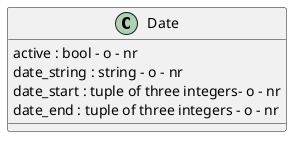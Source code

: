 @startuml
 
 class Date 

 Date : active : bool - o - nr
 Date : date_string : string - o - nr 
 Date : date_start : tuple of three integers- o - nr 
 Date : date_end : tuple of three integers - o - nr

@endumli